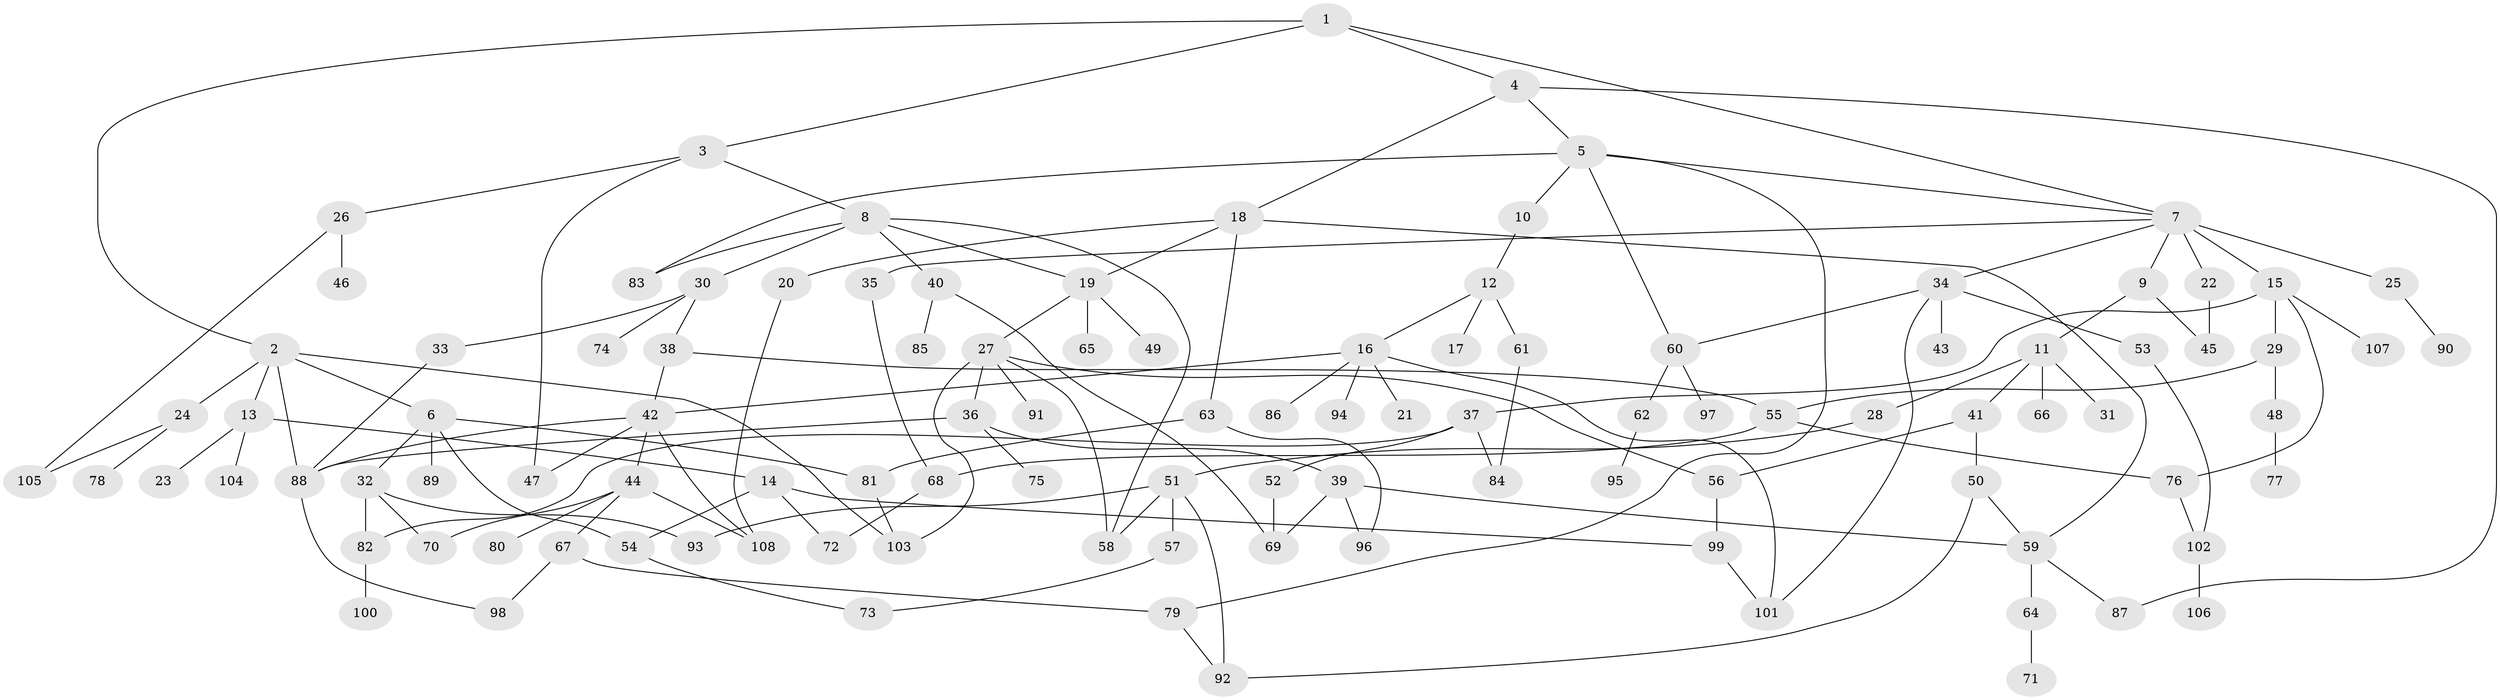 // coarse degree distribution, {25: 0.023255813953488372, 6: 0.046511627906976744, 10: 0.023255813953488372, 3: 0.13953488372093023, 5: 0.06976744186046512, 4: 0.13953488372093023, 2: 0.23255813953488372, 1: 0.32558139534883723}
// Generated by graph-tools (version 1.1) at 2025/17/03/04/25 18:17:03]
// undirected, 108 vertices, 150 edges
graph export_dot {
graph [start="1"]
  node [color=gray90,style=filled];
  1;
  2;
  3;
  4;
  5;
  6;
  7;
  8;
  9;
  10;
  11;
  12;
  13;
  14;
  15;
  16;
  17;
  18;
  19;
  20;
  21;
  22;
  23;
  24;
  25;
  26;
  27;
  28;
  29;
  30;
  31;
  32;
  33;
  34;
  35;
  36;
  37;
  38;
  39;
  40;
  41;
  42;
  43;
  44;
  45;
  46;
  47;
  48;
  49;
  50;
  51;
  52;
  53;
  54;
  55;
  56;
  57;
  58;
  59;
  60;
  61;
  62;
  63;
  64;
  65;
  66;
  67;
  68;
  69;
  70;
  71;
  72;
  73;
  74;
  75;
  76;
  77;
  78;
  79;
  80;
  81;
  82;
  83;
  84;
  85;
  86;
  87;
  88;
  89;
  90;
  91;
  92;
  93;
  94;
  95;
  96;
  97;
  98;
  99;
  100;
  101;
  102;
  103;
  104;
  105;
  106;
  107;
  108;
  1 -- 2;
  1 -- 3;
  1 -- 4;
  1 -- 7;
  2 -- 6;
  2 -- 13;
  2 -- 24;
  2 -- 103;
  2 -- 88;
  3 -- 8;
  3 -- 26;
  3 -- 47;
  4 -- 5;
  4 -- 18;
  4 -- 87;
  5 -- 7;
  5 -- 10;
  5 -- 60;
  5 -- 79;
  5 -- 83;
  6 -- 32;
  6 -- 54;
  6 -- 81;
  6 -- 89;
  7 -- 9;
  7 -- 15;
  7 -- 22;
  7 -- 25;
  7 -- 34;
  7 -- 35;
  8 -- 30;
  8 -- 40;
  8 -- 83;
  8 -- 19;
  8 -- 58;
  9 -- 11;
  9 -- 45;
  10 -- 12;
  11 -- 28;
  11 -- 31;
  11 -- 41;
  11 -- 66;
  12 -- 16;
  12 -- 17;
  12 -- 61;
  13 -- 14;
  13 -- 23;
  13 -- 104;
  14 -- 72;
  14 -- 99;
  14 -- 54;
  15 -- 29;
  15 -- 37;
  15 -- 107;
  15 -- 76;
  16 -- 21;
  16 -- 86;
  16 -- 94;
  16 -- 101;
  16 -- 42;
  18 -- 19;
  18 -- 20;
  18 -- 63;
  18 -- 59;
  19 -- 27;
  19 -- 49;
  19 -- 65;
  20 -- 108;
  22 -- 45;
  24 -- 78;
  24 -- 105;
  25 -- 90;
  26 -- 46;
  26 -- 105;
  27 -- 36;
  27 -- 56;
  27 -- 58;
  27 -- 91;
  27 -- 103;
  28 -- 51;
  29 -- 48;
  29 -- 55;
  30 -- 33;
  30 -- 38;
  30 -- 74;
  32 -- 82;
  32 -- 70;
  32 -- 93;
  33 -- 88;
  34 -- 43;
  34 -- 53;
  34 -- 101;
  34 -- 60;
  35 -- 68;
  36 -- 39;
  36 -- 75;
  36 -- 88;
  37 -- 52;
  37 -- 84;
  37 -- 82;
  38 -- 42;
  38 -- 55;
  39 -- 59;
  39 -- 96;
  39 -- 69;
  40 -- 69;
  40 -- 85;
  41 -- 50;
  41 -- 56;
  42 -- 44;
  42 -- 108;
  42 -- 47;
  42 -- 88;
  44 -- 67;
  44 -- 70;
  44 -- 80;
  44 -- 108;
  48 -- 77;
  50 -- 92;
  50 -- 59;
  51 -- 57;
  51 -- 93;
  51 -- 58;
  51 -- 92;
  52 -- 69;
  53 -- 102;
  54 -- 73;
  55 -- 68;
  55 -- 76;
  56 -- 99;
  57 -- 73;
  59 -- 64;
  59 -- 87;
  60 -- 62;
  60 -- 97;
  61 -- 84;
  62 -- 95;
  63 -- 96;
  63 -- 81;
  64 -- 71;
  67 -- 98;
  67 -- 79;
  68 -- 72;
  76 -- 102;
  79 -- 92;
  81 -- 103;
  82 -- 100;
  88 -- 98;
  99 -- 101;
  102 -- 106;
}
